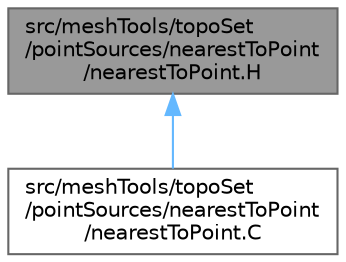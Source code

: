 digraph "src/meshTools/topoSet/pointSources/nearestToPoint/nearestToPoint.H"
{
 // LATEX_PDF_SIZE
  bgcolor="transparent";
  edge [fontname=Helvetica,fontsize=10,labelfontname=Helvetica,labelfontsize=10];
  node [fontname=Helvetica,fontsize=10,shape=box,height=0.2,width=0.4];
  Node1 [id="Node000001",label="src/meshTools/topoSet\l/pointSources/nearestToPoint\l/nearestToPoint.H",height=0.2,width=0.4,color="gray40", fillcolor="grey60", style="filled", fontcolor="black",tooltip=" "];
  Node1 -> Node2 [id="edge1_Node000001_Node000002",dir="back",color="steelblue1",style="solid",tooltip=" "];
  Node2 [id="Node000002",label="src/meshTools/topoSet\l/pointSources/nearestToPoint\l/nearestToPoint.C",height=0.2,width=0.4,color="grey40", fillcolor="white", style="filled",URL="$nearestToPoint_8C.html",tooltip=" "];
}
